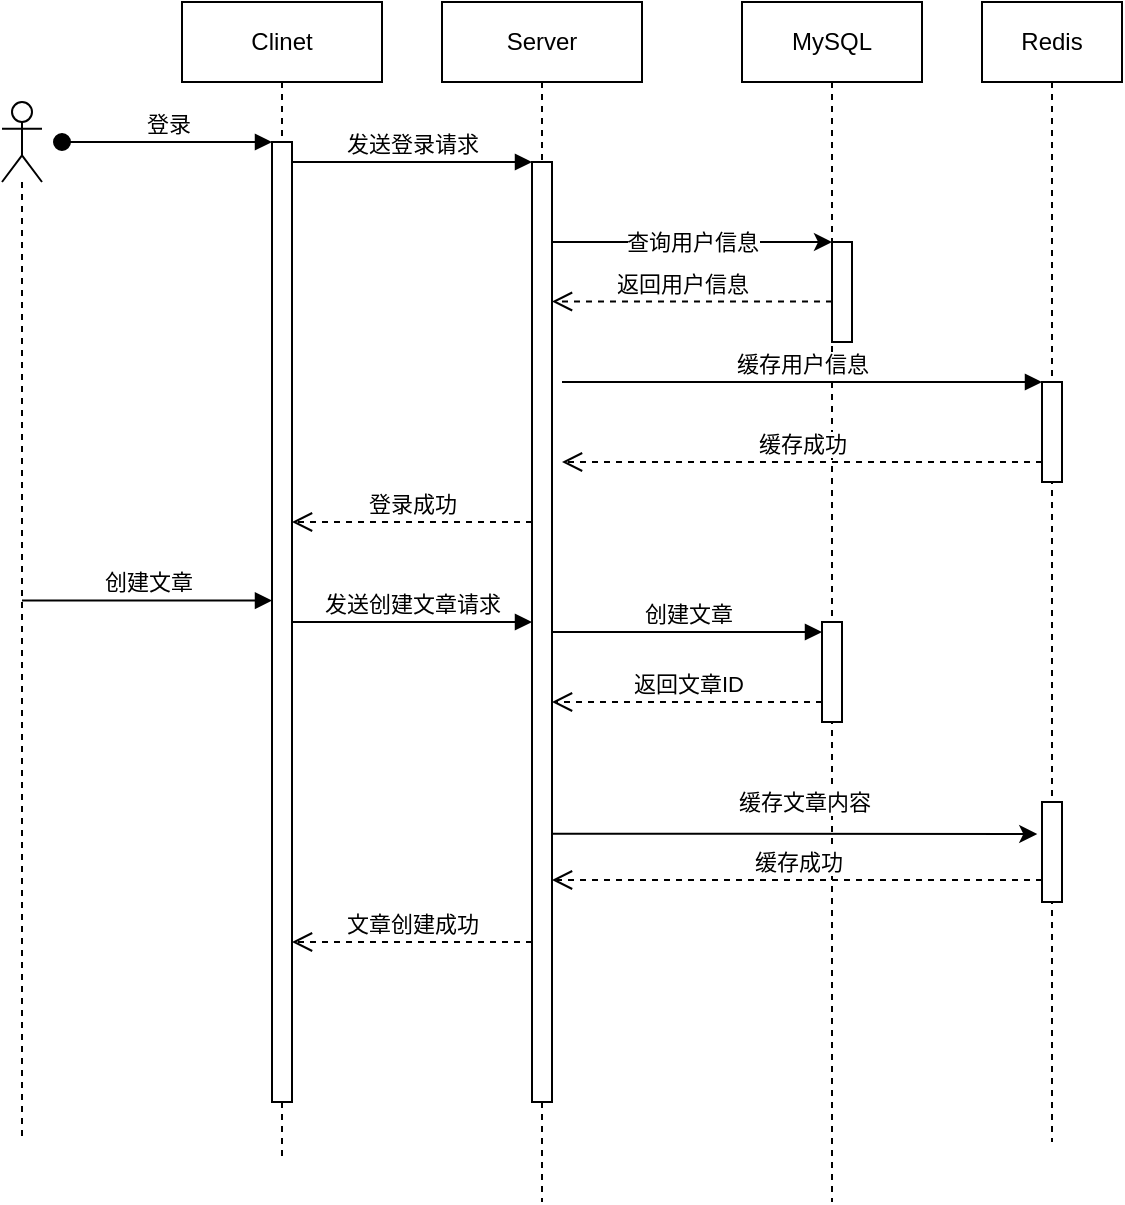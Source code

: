 <mxfile version="24.4.3" type="github">
  <diagram name="Page-1" id="2YBvvXClWsGukQMizWep">
    <mxGraphModel dx="779" dy="459" grid="1" gridSize="10" guides="1" tooltips="1" connect="1" arrows="1" fold="1" page="1" pageScale="1" pageWidth="850" pageHeight="1100" math="0" shadow="0">
      <root>
        <mxCell id="0" />
        <mxCell id="1" parent="0" />
        <mxCell id="zVQWJ8GbtkHw8EdjCArN-1" value="Clinet" style="shape=umlLifeline;perimeter=lifelinePerimeter;whiteSpace=wrap;html=1;container=0;dropTarget=0;collapsible=0;recursiveResize=0;outlineConnect=0;portConstraint=eastwest;newEdgeStyle={&quot;edgeStyle&quot;:&quot;elbowEdgeStyle&quot;,&quot;elbow&quot;:&quot;vertical&quot;,&quot;curved&quot;:0,&quot;rounded&quot;:0};" vertex="1" parent="1">
          <mxGeometry x="90" y="40" width="100" height="580" as="geometry" />
        </mxCell>
        <mxCell id="zVQWJ8GbtkHw8EdjCArN-2" value="" style="html=1;points=[];perimeter=orthogonalPerimeter;outlineConnect=0;targetShapes=umlLifeline;portConstraint=eastwest;newEdgeStyle={&quot;edgeStyle&quot;:&quot;elbowEdgeStyle&quot;,&quot;elbow&quot;:&quot;vertical&quot;,&quot;curved&quot;:0,&quot;rounded&quot;:0};" vertex="1" parent="zVQWJ8GbtkHw8EdjCArN-1">
          <mxGeometry x="45" y="70" width="10" height="480" as="geometry" />
        </mxCell>
        <mxCell id="zVQWJ8GbtkHw8EdjCArN-3" value="Server" style="shape=umlLifeline;perimeter=lifelinePerimeter;whiteSpace=wrap;html=1;container=0;dropTarget=0;collapsible=0;recursiveResize=0;outlineConnect=0;portConstraint=eastwest;newEdgeStyle={&quot;edgeStyle&quot;:&quot;elbowEdgeStyle&quot;,&quot;elbow&quot;:&quot;vertical&quot;,&quot;curved&quot;:0,&quot;rounded&quot;:0};" vertex="1" parent="1">
          <mxGeometry x="220" y="40" width="100" height="600" as="geometry" />
        </mxCell>
        <mxCell id="zVQWJ8GbtkHw8EdjCArN-4" value="" style="html=1;points=[];perimeter=orthogonalPerimeter;outlineConnect=0;targetShapes=umlLifeline;portConstraint=eastwest;newEdgeStyle={&quot;edgeStyle&quot;:&quot;elbowEdgeStyle&quot;,&quot;elbow&quot;:&quot;vertical&quot;,&quot;curved&quot;:0,&quot;rounded&quot;:0};" vertex="1" parent="zVQWJ8GbtkHw8EdjCArN-3">
          <mxGeometry x="45" y="80" width="10" height="470" as="geometry" />
        </mxCell>
        <mxCell id="zVQWJ8GbtkHw8EdjCArN-5" value="发送登录请求" style="html=1;verticalAlign=bottom;endArrow=block;edgeStyle=elbowEdgeStyle;elbow=vertical;curved=0;rounded=0;" edge="1" parent="1" source="zVQWJ8GbtkHw8EdjCArN-2" target="zVQWJ8GbtkHw8EdjCArN-4">
          <mxGeometry relative="1" as="geometry">
            <mxPoint x="245" y="130" as="sourcePoint" />
            <Array as="points">
              <mxPoint x="230" y="120" />
            </Array>
          </mxGeometry>
        </mxCell>
        <mxCell id="zVQWJ8GbtkHw8EdjCArN-6" value="登录" style="html=1;verticalAlign=bottom;startArrow=oval;endArrow=block;startSize=8;edgeStyle=elbowEdgeStyle;elbow=vertical;curved=0;rounded=0;exitX=1;exitY=0.333;exitDx=0;exitDy=0;exitPerimeter=0;" edge="1" parent="1" target="zVQWJ8GbtkHw8EdjCArN-2">
          <mxGeometry relative="1" as="geometry">
            <mxPoint x="30" y="110" as="sourcePoint" />
          </mxGeometry>
        </mxCell>
        <mxCell id="zVQWJ8GbtkHw8EdjCArN-7" value="MySQL" style="shape=umlLifeline;whiteSpace=wrap;html=1;container=0;dropTarget=0;collapsible=0;recursiveResize=0;outlineConnect=0;portConstraint=eastwest;newEdgeStyle={&quot;curved&quot;:0,&quot;rounded&quot;:0};points=[[0,0,0,0,5],[0,1,0,0,-5],[1,0,0,0,5],[1,1,0,0,-5]];perimeter=rectanglePerimeter;targetShapes=umlLifeline;participant=label;" vertex="1" parent="1">
          <mxGeometry x="370" y="40" width="90" height="600" as="geometry" />
        </mxCell>
        <mxCell id="zVQWJ8GbtkHw8EdjCArN-8" value="" style="html=1;points=[];perimeter=orthogonalPerimeter;outlineConnect=0;targetShapes=umlLifeline;portConstraint=eastwest;newEdgeStyle={&quot;edgeStyle&quot;:&quot;elbowEdgeStyle&quot;,&quot;elbow&quot;:&quot;vertical&quot;,&quot;curved&quot;:0,&quot;rounded&quot;:0};" vertex="1" parent="zVQWJ8GbtkHw8EdjCArN-7">
          <mxGeometry x="45" y="120" width="10" height="50" as="geometry" />
        </mxCell>
        <mxCell id="zVQWJ8GbtkHw8EdjCArN-9" value="" style="html=1;points=[[0,0,0,0,5],[0,1,0,0,-5],[1,0,0,0,5],[1,1,0,0,-5]];perimeter=orthogonalPerimeter;outlineConnect=0;targetShapes=umlLifeline;portConstraint=eastwest;newEdgeStyle={&quot;curved&quot;:0,&quot;rounded&quot;:0};" vertex="1" parent="zVQWJ8GbtkHw8EdjCArN-7">
          <mxGeometry x="40" y="310" width="10" height="50" as="geometry" />
        </mxCell>
        <mxCell id="zVQWJ8GbtkHw8EdjCArN-10" value="查询用户信息" style="edgeStyle=orthogonalEdgeStyle;rounded=0;orthogonalLoop=1;jettySize=auto;html=1;" edge="1" parent="1" source="zVQWJ8GbtkHw8EdjCArN-4" target="zVQWJ8GbtkHw8EdjCArN-8">
          <mxGeometry relative="1" as="geometry">
            <mxPoint x="410" y="150" as="targetPoint" />
            <Array as="points">
              <mxPoint x="380" y="160" />
              <mxPoint x="380" y="160" />
            </Array>
          </mxGeometry>
        </mxCell>
        <mxCell id="zVQWJ8GbtkHw8EdjCArN-11" value="返回用户信息" style="html=1;verticalAlign=bottom;endArrow=open;dashed=1;endSize=8;edgeStyle=elbowEdgeStyle;elbow=vertical;curved=0;rounded=0;" edge="1" parent="1" source="zVQWJ8GbtkHw8EdjCArN-8" target="zVQWJ8GbtkHw8EdjCArN-4">
          <mxGeometry x="0.071" relative="1" as="geometry">
            <mxPoint x="270" y="190.25" as="targetPoint" />
            <Array as="points">
              <mxPoint x="355" y="189.75" />
            </Array>
            <mxPoint x="410" y="190" as="sourcePoint" />
            <mxPoint as="offset" />
          </mxGeometry>
        </mxCell>
        <mxCell id="zVQWJ8GbtkHw8EdjCArN-12" value="Redis" style="shape=umlLifeline;perimeter=lifelinePerimeter;whiteSpace=wrap;html=1;container=1;collapsible=0;recursiveResize=0;outlineConnect=0;" vertex="1" parent="1">
          <mxGeometry x="490" y="40" width="70" height="570" as="geometry" />
        </mxCell>
        <mxCell id="zVQWJ8GbtkHw8EdjCArN-13" value="" style="html=1;points=[];perimeter=orthogonalPerimeter;" vertex="1" parent="zVQWJ8GbtkHw8EdjCArN-12">
          <mxGeometry x="30" y="190" width="10" height="50" as="geometry" />
        </mxCell>
        <mxCell id="zVQWJ8GbtkHw8EdjCArN-24" value="" style="html=1;points=[];perimeter=orthogonalPerimeter;" vertex="1" parent="zVQWJ8GbtkHw8EdjCArN-12">
          <mxGeometry x="30" y="400" width="10" height="50" as="geometry" />
        </mxCell>
        <mxCell id="zVQWJ8GbtkHw8EdjCArN-14" value="缓存用户信息" style="html=1;verticalAlign=bottom;endArrow=block;rounded=0;" edge="1" parent="1">
          <mxGeometry relative="1" as="geometry">
            <mxPoint x="280" y="230" as="sourcePoint" />
            <mxPoint x="520" y="230" as="targetPoint" />
          </mxGeometry>
        </mxCell>
        <mxCell id="zVQWJ8GbtkHw8EdjCArN-15" value="缓存成功" style="html=1;verticalAlign=bottom;endArrow=open;dashed=1;endSize=8;rounded=0;" edge="1" parent="1">
          <mxGeometry relative="1" as="geometry">
            <mxPoint x="280" y="270" as="targetPoint" />
            <mxPoint x="520" y="270" as="sourcePoint" />
          </mxGeometry>
        </mxCell>
        <mxCell id="zVQWJ8GbtkHw8EdjCArN-16" value="登录成功" style="html=1;verticalAlign=bottom;endArrow=open;dashed=1;endSize=8;curved=0;rounded=0;" edge="1" parent="1" source="zVQWJ8GbtkHw8EdjCArN-4" target="zVQWJ8GbtkHw8EdjCArN-2">
          <mxGeometry relative="1" as="geometry">
            <mxPoint x="270" y="310" as="sourcePoint" />
            <mxPoint x="150" y="300" as="targetPoint" />
            <Array as="points">
              <mxPoint x="240" y="300" />
            </Array>
          </mxGeometry>
        </mxCell>
        <mxCell id="zVQWJ8GbtkHw8EdjCArN-17" value="" style="shape=umlLifeline;perimeter=lifelinePerimeter;whiteSpace=wrap;html=1;container=1;dropTarget=0;collapsible=0;recursiveResize=0;outlineConnect=0;portConstraint=eastwest;newEdgeStyle={&quot;curved&quot;:0,&quot;rounded&quot;:0};participant=umlActor;" vertex="1" parent="1">
          <mxGeometry y="90" width="20" height="520" as="geometry" />
        </mxCell>
        <mxCell id="zVQWJ8GbtkHw8EdjCArN-18" value="创建文章" style="html=1;verticalAlign=bottom;endArrow=block;curved=0;rounded=0;" edge="1" parent="1" target="zVQWJ8GbtkHw8EdjCArN-2">
          <mxGeometry width="80" relative="1" as="geometry">
            <mxPoint x="10" y="339.29" as="sourcePoint" />
            <mxPoint x="125" y="339.29" as="targetPoint" />
            <Array as="points">
              <mxPoint x="10" y="339.29" />
            </Array>
          </mxGeometry>
        </mxCell>
        <mxCell id="zVQWJ8GbtkHw8EdjCArN-22" value="发送创建文章请求" style="html=1;verticalAlign=bottom;endArrow=block;curved=0;rounded=0;" edge="1" parent="1" source="zVQWJ8GbtkHw8EdjCArN-2" target="zVQWJ8GbtkHw8EdjCArN-4">
          <mxGeometry width="80" relative="1" as="geometry">
            <mxPoint x="150" y="490" as="sourcePoint" />
            <mxPoint x="260" y="490" as="targetPoint" />
            <Array as="points" />
          </mxGeometry>
        </mxCell>
        <mxCell id="zVQWJ8GbtkHw8EdjCArN-25" value="" style="edgeStyle=elbowEdgeStyle;rounded=0;orthogonalLoop=1;jettySize=auto;html=1;elbow=vertical;curved=0;entryX=-0.236;entryY=0.318;entryDx=0;entryDy=0;entryPerimeter=0;" edge="1" parent="1" target="zVQWJ8GbtkHw8EdjCArN-24">
          <mxGeometry relative="1" as="geometry">
            <mxPoint x="275" y="455.882" as="sourcePoint" />
          </mxGeometry>
        </mxCell>
        <mxCell id="zVQWJ8GbtkHw8EdjCArN-26" value="缓存文章内容" style="edgeLabel;html=1;align=center;verticalAlign=middle;resizable=0;points=[];" vertex="1" connectable="0" parent="zVQWJ8GbtkHw8EdjCArN-25">
          <mxGeometry x="-0.114" y="5" relative="1" as="geometry">
            <mxPoint x="18" y="-11" as="offset" />
          </mxGeometry>
        </mxCell>
        <mxCell id="zVQWJ8GbtkHw8EdjCArN-27" value="缓存成功" style="html=1;verticalAlign=bottom;endArrow=open;dashed=1;endSize=8;curved=0;rounded=0;" edge="1" parent="1" source="zVQWJ8GbtkHw8EdjCArN-24">
          <mxGeometry relative="1" as="geometry">
            <mxPoint x="510" y="479" as="sourcePoint" />
            <mxPoint x="275" y="479" as="targetPoint" />
          </mxGeometry>
        </mxCell>
        <mxCell id="zVQWJ8GbtkHw8EdjCArN-28" value="文章创建成功" style="html=1;verticalAlign=bottom;endArrow=open;dashed=1;endSize=8;curved=0;rounded=0;" edge="1" parent="1">
          <mxGeometry relative="1" as="geometry">
            <mxPoint x="265" y="510" as="sourcePoint" />
            <mxPoint x="145" y="510" as="targetPoint" />
          </mxGeometry>
        </mxCell>
        <mxCell id="zVQWJ8GbtkHw8EdjCArN-29" value="创建文章" style="html=1;verticalAlign=bottom;endArrow=block;curved=0;rounded=0;" edge="1" parent="1" source="zVQWJ8GbtkHw8EdjCArN-4" target="zVQWJ8GbtkHw8EdjCArN-9">
          <mxGeometry width="80" relative="1" as="geometry">
            <mxPoint x="280" y="370" as="sourcePoint" />
            <mxPoint x="350" y="370" as="targetPoint" />
          </mxGeometry>
        </mxCell>
        <mxCell id="zVQWJ8GbtkHw8EdjCArN-30" value="返回文章ID" style="html=1;verticalAlign=bottom;endArrow=open;dashed=1;endSize=8;curved=0;rounded=0;" edge="1" parent="1" target="zVQWJ8GbtkHw8EdjCArN-4">
          <mxGeometry relative="1" as="geometry">
            <mxPoint x="410" y="390" as="sourcePoint" />
            <mxPoint x="330" y="390" as="targetPoint" />
          </mxGeometry>
        </mxCell>
      </root>
    </mxGraphModel>
  </diagram>
</mxfile>
